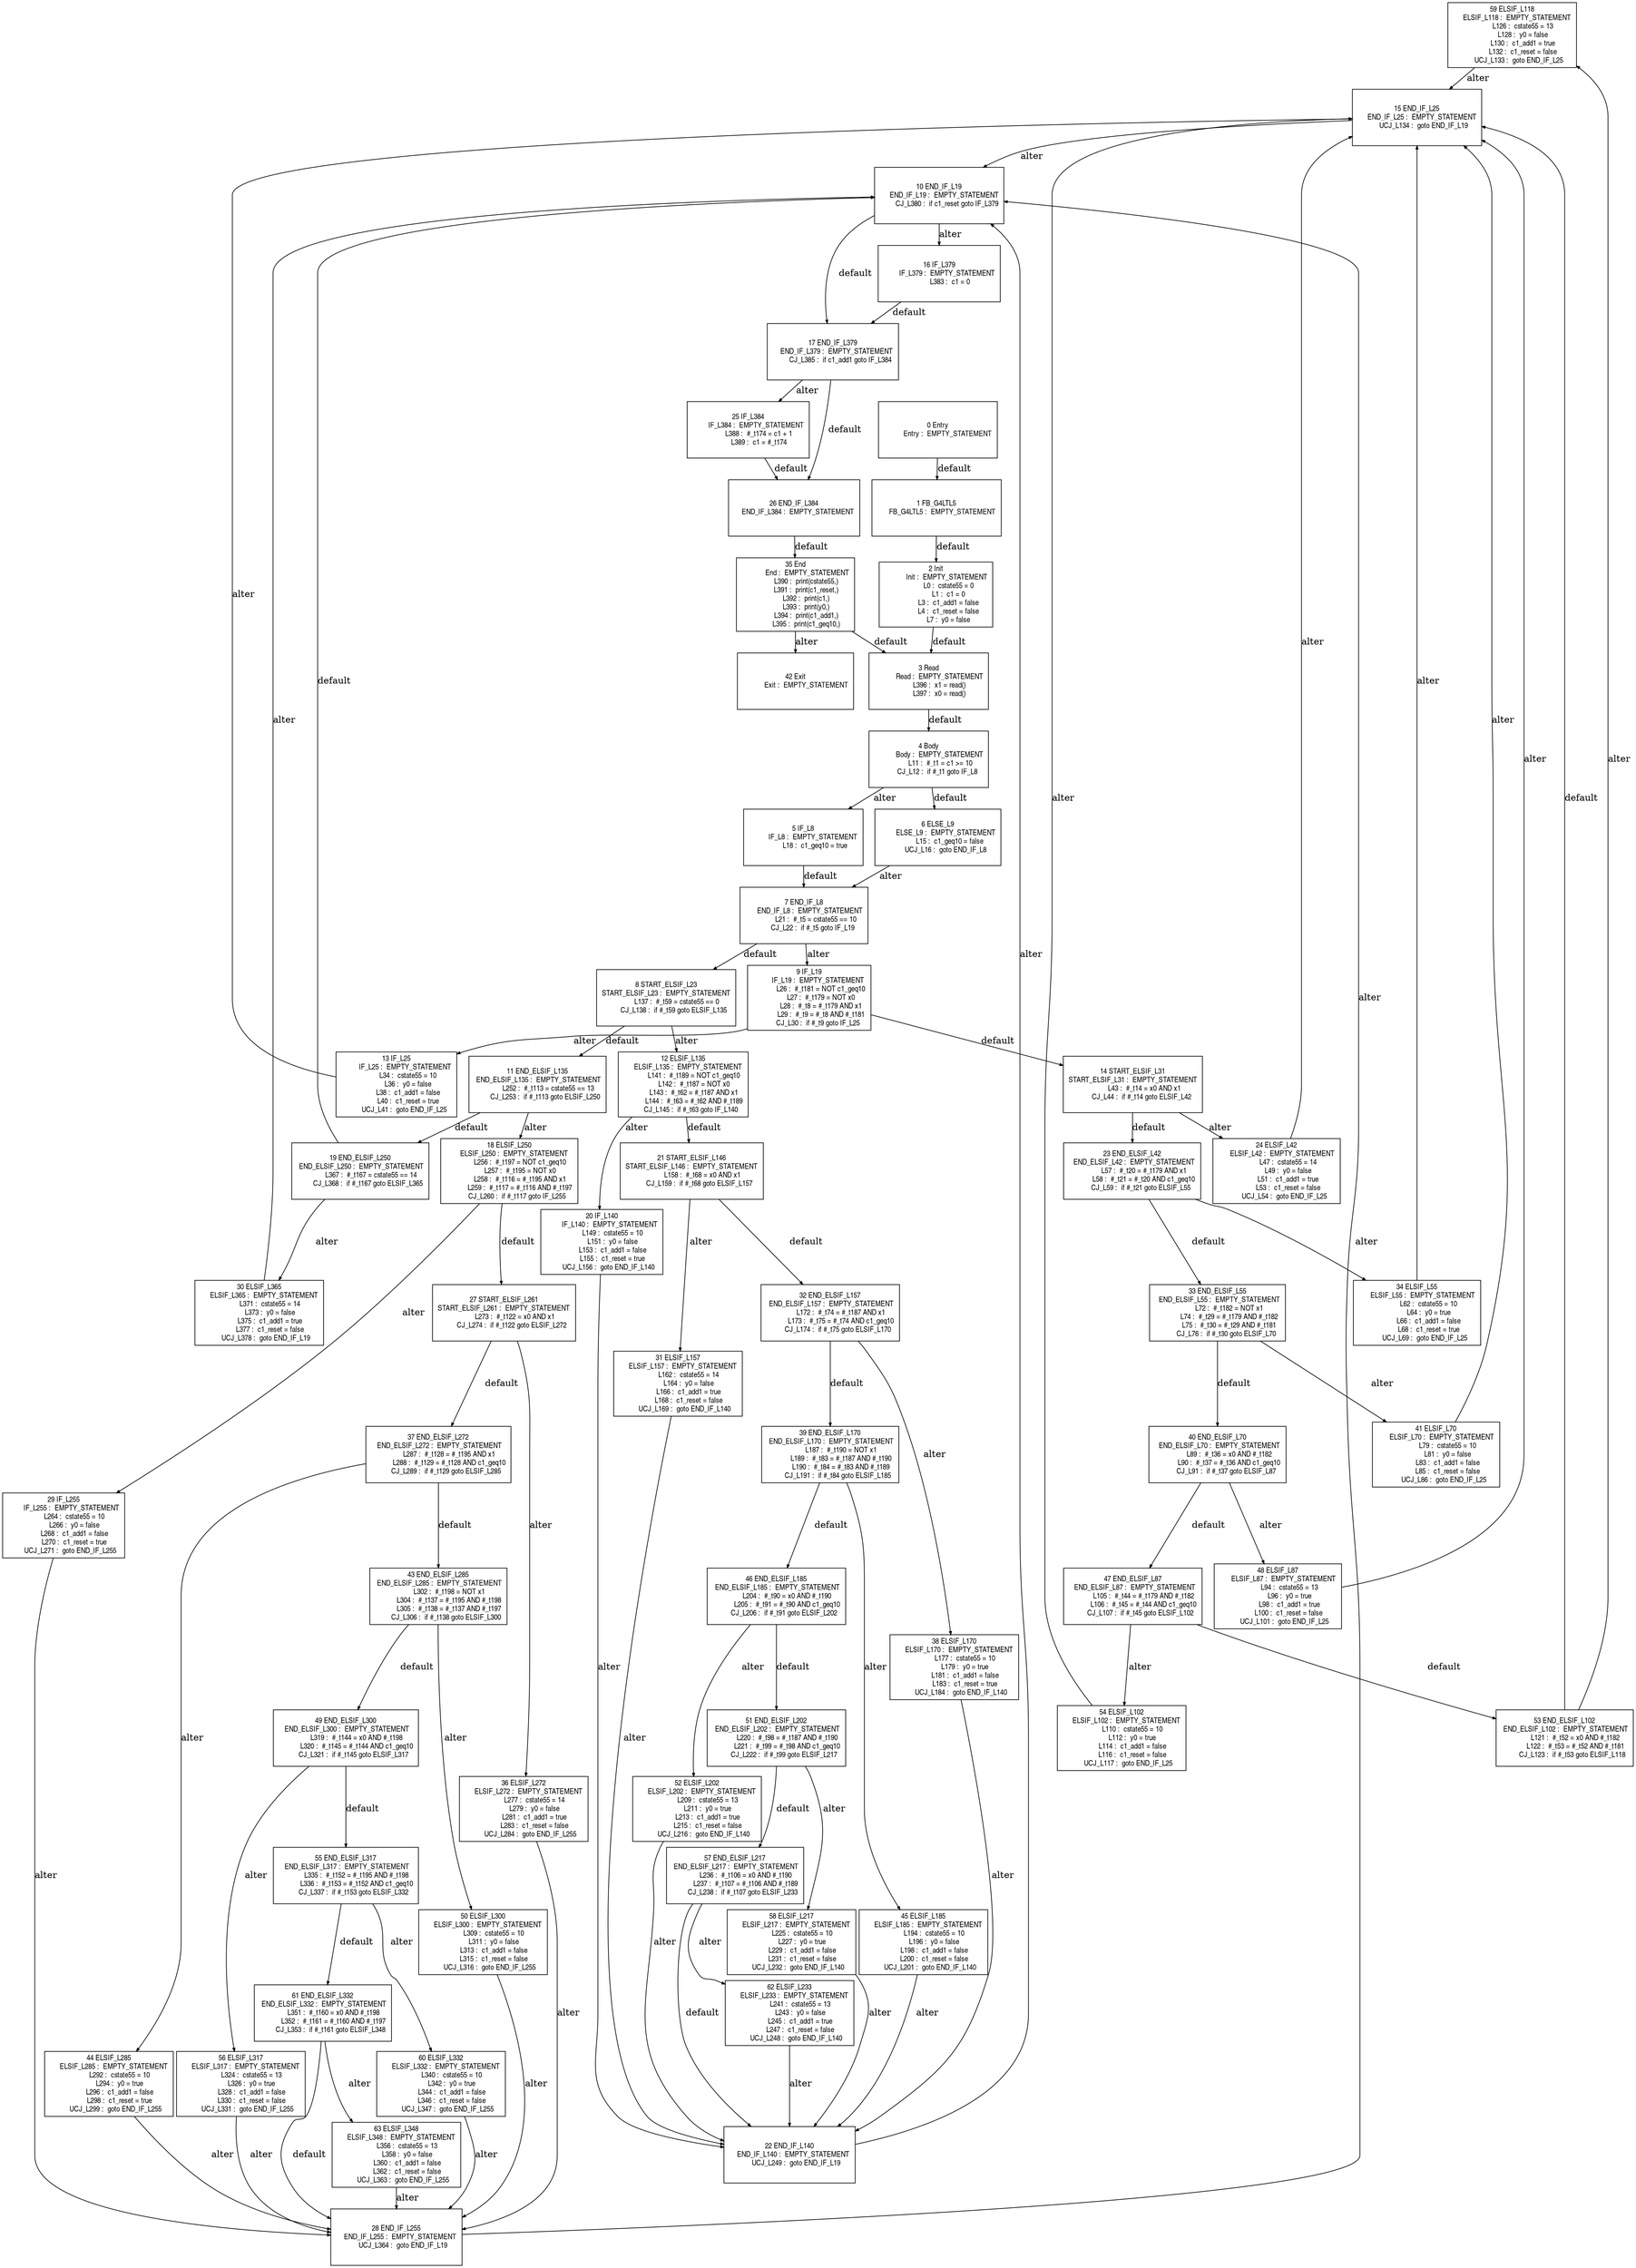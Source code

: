 digraph G {
  ranksep=.25;
  edge [arrowsize=.5]
  node [shape=rectangle, fontname="ArialNarrow",
        fontsize=12,  height=1.2];
  "59 ELSIF_L118
     ELSIF_L118 :  EMPTY_STATEMENT
           L126 :  cstate55 = 13
           L128 :  y0 = false
           L130 :  c1_add1 = true
           L132 :  c1_reset = false
       UCJ_L133 :  goto END_IF_L25
"; "37 END_ELSIF_L272
 END_ELSIF_L272 :  EMPTY_STATEMENT
           L287 :  #_t128 = #_t195 AND x1
           L288 :  #_t129 = #_t128 AND c1_geq10
        CJ_L289 :  if #_t129 goto ELSIF_L285
"; "28 END_IF_L255
    END_IF_L255 :  EMPTY_STATEMENT
       UCJ_L364 :  goto END_IF_L19
"; "38 ELSIF_L170
     ELSIF_L170 :  EMPTY_STATEMENT
           L177 :  cstate55 = 10
           L179 :  y0 = true
           L181 :  c1_add1 = false
           L183 :  c1_reset = true
       UCJ_L184 :  goto END_IF_L140
"; "2 Init
           Init :  EMPTY_STATEMENT
             L0 :  cstate55 = 0
             L1 :  c1 = 0
             L3 :  c1_add1 = false
             L4 :  c1_reset = false
             L7 :  y0 = false
"; "40 END_ELSIF_L70
  END_ELSIF_L70 :  EMPTY_STATEMENT
            L89 :  #_t36 = x0 AND #_t182
            L90 :  #_t37 = #_t36 AND c1_geq10
         CJ_L91 :  if #_t37 goto ELSIF_L87
"; "30 ELSIF_L365
     ELSIF_L365 :  EMPTY_STATEMENT
           L371 :  cstate55 = 14
           L373 :  y0 = false
           L375 :  c1_add1 = true
           L377 :  c1_reset = false
       UCJ_L378 :  goto END_IF_L19
"; "42 Exit
           Exit :  EMPTY_STATEMENT
"; "47 END_ELSIF_L87
  END_ELSIF_L87 :  EMPTY_STATEMENT
           L105 :  #_t44 = #_t179 AND #_t182
           L106 :  #_t45 = #_t44 AND c1_geq10
        CJ_L107 :  if #_t45 goto ELSIF_L102
"; "12 ELSIF_L135
     ELSIF_L135 :  EMPTY_STATEMENT
           L141 :  #_t189 = NOT c1_geq10
           L142 :  #_t187 = NOT x0
           L143 :  #_t62 = #_t187 AND x1
           L144 :  #_t63 = #_t62 AND #_t189
        CJ_L145 :  if #_t63 goto IF_L140
"; "34 ELSIF_L55
      ELSIF_L55 :  EMPTY_STATEMENT
            L62 :  cstate55 = 10
            L64 :  y0 = true
            L66 :  c1_add1 = false
            L68 :  c1_reset = true
        UCJ_L69 :  goto END_IF_L25
"; "58 ELSIF_L217
     ELSIF_L217 :  EMPTY_STATEMENT
           L225 :  cstate55 = 10
           L227 :  y0 = true
           L229 :  c1_add1 = false
           L231 :  c1_reset = false
       UCJ_L232 :  goto END_IF_L140
"; "9 IF_L19
         IF_L19 :  EMPTY_STATEMENT
            L26 :  #_t181 = NOT c1_geq10
            L27 :  #_t179 = NOT x0
            L28 :  #_t8 = #_t179 AND x1
            L29 :  #_t9 = #_t8 AND #_t181
         CJ_L30 :  if #_t9 goto IF_L25
"; "1 FB_G4LTL5
      FB_G4LTL5 :  EMPTY_STATEMENT
"; "24 ELSIF_L42
      ELSIF_L42 :  EMPTY_STATEMENT
            L47 :  cstate55 = 14
            L49 :  y0 = false
            L51 :  c1_add1 = true
            L53 :  c1_reset = false
        UCJ_L54 :  goto END_IF_L25
"; "63 ELSIF_L348
     ELSIF_L348 :  EMPTY_STATEMENT
           L356 :  cstate55 = 13
           L358 :  y0 = false
           L360 :  c1_add1 = false
           L362 :  c1_reset = false
       UCJ_L363 :  goto END_IF_L255
"; "46 END_ELSIF_L185
 END_ELSIF_L185 :  EMPTY_STATEMENT
           L204 :  #_t90 = x0 AND #_t190
           L205 :  #_t91 = #_t90 AND c1_geq10
        CJ_L206 :  if #_t91 goto ELSIF_L202
"; "51 END_ELSIF_L202
 END_ELSIF_L202 :  EMPTY_STATEMENT
           L220 :  #_t98 = #_t187 AND #_t190
           L221 :  #_t99 = #_t98 AND c1_geq10
        CJ_L222 :  if #_t99 goto ELSIF_L217
"; "13 IF_L25
         IF_L25 :  EMPTY_STATEMENT
            L34 :  cstate55 = 10
            L36 :  y0 = false
            L38 :  c1_add1 = false
            L40 :  c1_reset = true
        UCJ_L41 :  goto END_IF_L25
"; "43 END_ELSIF_L285
 END_ELSIF_L285 :  EMPTY_STATEMENT
           L302 :  #_t198 = NOT x1
           L304 :  #_t137 = #_t195 AND #_t198
           L305 :  #_t138 = #_t137 AND #_t197
        CJ_L306 :  if #_t138 goto ELSIF_L300
"; "33 END_ELSIF_L55
  END_ELSIF_L55 :  EMPTY_STATEMENT
            L72 :  #_t182 = NOT x1
            L74 :  #_t29 = #_t179 AND #_t182
            L75 :  #_t30 = #_t29 AND #_t181
         CJ_L76 :  if #_t30 goto ELSIF_L70
"; "53 END_ELSIF_L102
 END_ELSIF_L102 :  EMPTY_STATEMENT
           L121 :  #_t52 = x0 AND #_t182
           L122 :  #_t53 = #_t52 AND #_t181
        CJ_L123 :  if #_t53 goto ELSIF_L118
"; "50 ELSIF_L300
     ELSIF_L300 :  EMPTY_STATEMENT
           L309 :  cstate55 = 10
           L311 :  y0 = false
           L313 :  c1_add1 = false
           L315 :  c1_reset = false
       UCJ_L316 :  goto END_IF_L255
"; "55 END_ELSIF_L317
 END_ELSIF_L317 :  EMPTY_STATEMENT
           L335 :  #_t152 = #_t195 AND #_t198
           L336 :  #_t153 = #_t152 AND c1_geq10
        CJ_L337 :  if #_t153 goto ELSIF_L332
"; "14 START_ELSIF_L31
START_ELSIF_L31 :  EMPTY_STATEMENT
            L43 :  #_t14 = x0 AND x1
         CJ_L44 :  if #_t14 goto ELSIF_L42
"; "19 END_ELSIF_L250
 END_ELSIF_L250 :  EMPTY_STATEMENT
           L367 :  #_t167 = cstate55 == 14
        CJ_L368 :  if #_t167 goto ELSIF_L365
"; "0 Entry
          Entry :  EMPTY_STATEMENT
"; "20 IF_L140
        IF_L140 :  EMPTY_STATEMENT
           L149 :  cstate55 = 10
           L151 :  y0 = false
           L153 :  c1_add1 = false
           L155 :  c1_reset = true
       UCJ_L156 :  goto END_IF_L140
"; "44 ELSIF_L285
     ELSIF_L285 :  EMPTY_STATEMENT
           L292 :  cstate55 = 10
           L294 :  y0 = true
           L296 :  c1_add1 = false
           L298 :  c1_reset = true
       UCJ_L299 :  goto END_IF_L255
"; "57 END_ELSIF_L217
 END_ELSIF_L217 :  EMPTY_STATEMENT
           L236 :  #_t106 = x0 AND #_t190
           L237 :  #_t107 = #_t106 AND #_t189
        CJ_L238 :  if #_t107 goto ELSIF_L233
"; "35 End
            End :  EMPTY_STATEMENT
           L390 :  print(cstate55,)
           L391 :  print(c1_reset,)
           L392 :  print(c1,)
           L393 :  print(y0,)
           L394 :  print(c1_add1,)
           L395 :  print(c1_geq10,)
"; "39 END_ELSIF_L170
 END_ELSIF_L170 :  EMPTY_STATEMENT
           L187 :  #_t190 = NOT x1
           L189 :  #_t83 = #_t187 AND #_t190
           L190 :  #_t84 = #_t83 AND #_t189
        CJ_L191 :  if #_t84 goto ELSIF_L185
"; "31 ELSIF_L157
     ELSIF_L157 :  EMPTY_STATEMENT
           L162 :  cstate55 = 14
           L164 :  y0 = false
           L166 :  c1_add1 = true
           L168 :  c1_reset = false
       UCJ_L169 :  goto END_IF_L140
"; "32 END_ELSIF_L157
 END_ELSIF_L157 :  EMPTY_STATEMENT
           L172 :  #_t74 = #_t187 AND x1
           L173 :  #_t75 = #_t74 AND c1_geq10
        CJ_L174 :  if #_t75 goto ELSIF_L170
"; "5 IF_L8
          IF_L8 :  EMPTY_STATEMENT
            L18 :  c1_geq10 = true
"; "18 ELSIF_L250
     ELSIF_L250 :  EMPTY_STATEMENT
           L256 :  #_t197 = NOT c1_geq10
           L257 :  #_t195 = NOT x0
           L258 :  #_t116 = #_t195 AND x1
           L259 :  #_t117 = #_t116 AND #_t197
        CJ_L260 :  if #_t117 goto IF_L255
"; "36 ELSIF_L272
     ELSIF_L272 :  EMPTY_STATEMENT
           L277 :  cstate55 = 14
           L279 :  y0 = false
           L281 :  c1_add1 = true
           L283 :  c1_reset = false
       UCJ_L284 :  goto END_IF_L255
"; "10 END_IF_L19
     END_IF_L19 :  EMPTY_STATEMENT
        CJ_L380 :  if c1_reset goto IF_L379
"; "27 START_ELSIF_L261
START_ELSIF_L261 :  EMPTY_STATEMENT
           L273 :  #_t122 = x0 AND x1
        CJ_L274 :  if #_t122 goto ELSIF_L272
"; "25 IF_L384
        IF_L384 :  EMPTY_STATEMENT
           L388 :  #_t174 = c1 + 1
           L389 :  c1 = #_t174
"; "3 Read
           Read :  EMPTY_STATEMENT
           L396 :  x1 = read()
           L397 :  x0 = read()
"; "23 END_ELSIF_L42
  END_ELSIF_L42 :  EMPTY_STATEMENT
            L57 :  #_t20 = #_t179 AND x1
            L58 :  #_t21 = #_t20 AND c1_geq10
         CJ_L59 :  if #_t21 goto ELSIF_L55
"; "8 START_ELSIF_L23
START_ELSIF_L23 :  EMPTY_STATEMENT
           L137 :  #_t59 = cstate55 == 0
        CJ_L138 :  if #_t59 goto ELSIF_L135
"; "21 START_ELSIF_L146
START_ELSIF_L146 :  EMPTY_STATEMENT
           L158 :  #_t68 = x0 AND x1
        CJ_L159 :  if #_t68 goto ELSIF_L157
"; "60 ELSIF_L332
     ELSIF_L332 :  EMPTY_STATEMENT
           L340 :  cstate55 = 10
           L342 :  y0 = true
           L344 :  c1_add1 = false
           L346 :  c1_reset = false
       UCJ_L347 :  goto END_IF_L255
"; "62 ELSIF_L233
     ELSIF_L233 :  EMPTY_STATEMENT
           L241 :  cstate55 = 13
           L243 :  y0 = false
           L245 :  c1_add1 = true
           L247 :  c1_reset = false
       UCJ_L248 :  goto END_IF_L140
"; "29 IF_L255
        IF_L255 :  EMPTY_STATEMENT
           L264 :  cstate55 = 10
           L266 :  y0 = false
           L268 :  c1_add1 = false
           L270 :  c1_reset = true
       UCJ_L271 :  goto END_IF_L255
"; "26 END_IF_L384
    END_IF_L384 :  EMPTY_STATEMENT
"; "61 END_ELSIF_L332
 END_ELSIF_L332 :  EMPTY_STATEMENT
           L351 :  #_t160 = x0 AND #_t198
           L352 :  #_t161 = #_t160 AND #_t197
        CJ_L353 :  if #_t161 goto ELSIF_L348
"; "41 ELSIF_L70
      ELSIF_L70 :  EMPTY_STATEMENT
            L79 :  cstate55 = 10
            L81 :  y0 = false
            L83 :  c1_add1 = false
            L85 :  c1_reset = false
        UCJ_L86 :  goto END_IF_L25
"; "49 END_ELSIF_L300
 END_ELSIF_L300 :  EMPTY_STATEMENT
           L319 :  #_t144 = x0 AND #_t198
           L320 :  #_t145 = #_t144 AND c1_geq10
        CJ_L321 :  if #_t145 goto ELSIF_L317
"; "17 END_IF_L379
    END_IF_L379 :  EMPTY_STATEMENT
        CJ_L385 :  if c1_add1 goto IF_L384
"; "7 END_IF_L8
      END_IF_L8 :  EMPTY_STATEMENT
            L21 :  #_t5 = cstate55 == 10
         CJ_L22 :  if #_t5 goto IF_L19
"; "45 ELSIF_L185
     ELSIF_L185 :  EMPTY_STATEMENT
           L194 :  cstate55 = 10
           L196 :  y0 = false
           L198 :  c1_add1 = false
           L200 :  c1_reset = false
       UCJ_L201 :  goto END_IF_L140
"; "6 ELSE_L9
        ELSE_L9 :  EMPTY_STATEMENT
            L15 :  c1_geq10 = false
        UCJ_L16 :  goto END_IF_L8
"; "4 Body
           Body :  EMPTY_STATEMENT
            L11 :  #_t1 = c1 >= 10
         CJ_L12 :  if #_t1 goto IF_L8
"; "11 END_ELSIF_L135
 END_ELSIF_L135 :  EMPTY_STATEMENT
           L252 :  #_t113 = cstate55 == 13
        CJ_L253 :  if #_t113 goto ELSIF_L250
"; "22 END_IF_L140
    END_IF_L140 :  EMPTY_STATEMENT
       UCJ_L249 :  goto END_IF_L19
"; "48 ELSIF_L87
      ELSIF_L87 :  EMPTY_STATEMENT
            L94 :  cstate55 = 13
            L96 :  y0 = true
            L98 :  c1_add1 = true
           L100 :  c1_reset = false
       UCJ_L101 :  goto END_IF_L25
"; "54 ELSIF_L102
     ELSIF_L102 :  EMPTY_STATEMENT
           L110 :  cstate55 = 10
           L112 :  y0 = true
           L114 :  c1_add1 = false
           L116 :  c1_reset = false
       UCJ_L117 :  goto END_IF_L25
"; "56 ELSIF_L317
     ELSIF_L317 :  EMPTY_STATEMENT
           L324 :  cstate55 = 13
           L326 :  y0 = true
           L328 :  c1_add1 = false
           L330 :  c1_reset = false
       UCJ_L331 :  goto END_IF_L255
"; "15 END_IF_L25
     END_IF_L25 :  EMPTY_STATEMENT
       UCJ_L134 :  goto END_IF_L19
"; "52 ELSIF_L202
     ELSIF_L202 :  EMPTY_STATEMENT
           L209 :  cstate55 = 13
           L211 :  y0 = true
           L213 :  c1_add1 = true
           L215 :  c1_reset = false
       UCJ_L216 :  goto END_IF_L140
"; "16 IF_L379
        IF_L379 :  EMPTY_STATEMENT
           L383 :  c1 = 0
"; 
  "1 FB_G4LTL5
      FB_G4LTL5 :  EMPTY_STATEMENT
" -> "2 Init
           Init :  EMPTY_STATEMENT
             L0 :  cstate55 = 0
             L1 :  c1 = 0
             L3 :  c1_add1 = false
             L4 :  c1_reset = false
             L7 :  y0 = false
"  [label="default"];
  "2 Init
           Init :  EMPTY_STATEMENT
             L0 :  cstate55 = 0
             L1 :  c1 = 0
             L3 :  c1_add1 = false
             L4 :  c1_reset = false
             L7 :  y0 = false
" -> "3 Read
           Read :  EMPTY_STATEMENT
           L396 :  x1 = read()
           L397 :  x0 = read()
"  [label="default"];
  "4 Body
           Body :  EMPTY_STATEMENT
            L11 :  #_t1 = c1 >= 10
         CJ_L12 :  if #_t1 goto IF_L8
" -> "6 ELSE_L9
        ELSE_L9 :  EMPTY_STATEMENT
            L15 :  c1_geq10 = false
        UCJ_L16 :  goto END_IF_L8
"  [label="default"];
  "4 Body
           Body :  EMPTY_STATEMENT
            L11 :  #_t1 = c1 >= 10
         CJ_L12 :  if #_t1 goto IF_L8
" -> "5 IF_L8
          IF_L8 :  EMPTY_STATEMENT
            L18 :  c1_geq10 = true
"  [label="alter"];
  "6 ELSE_L9
        ELSE_L9 :  EMPTY_STATEMENT
            L15 :  c1_geq10 = false
        UCJ_L16 :  goto END_IF_L8
" -> "7 END_IF_L8
      END_IF_L8 :  EMPTY_STATEMENT
            L21 :  #_t5 = cstate55 == 10
         CJ_L22 :  if #_t5 goto IF_L19
"  [label="alter"];
  "5 IF_L8
          IF_L8 :  EMPTY_STATEMENT
            L18 :  c1_geq10 = true
" -> "7 END_IF_L8
      END_IF_L8 :  EMPTY_STATEMENT
            L21 :  #_t5 = cstate55 == 10
         CJ_L22 :  if #_t5 goto IF_L19
"  [label="default"];
  "7 END_IF_L8
      END_IF_L8 :  EMPTY_STATEMENT
            L21 :  #_t5 = cstate55 == 10
         CJ_L22 :  if #_t5 goto IF_L19
" -> "8 START_ELSIF_L23
START_ELSIF_L23 :  EMPTY_STATEMENT
           L137 :  #_t59 = cstate55 == 0
        CJ_L138 :  if #_t59 goto ELSIF_L135
"  [label="default"];
  "7 END_IF_L8
      END_IF_L8 :  EMPTY_STATEMENT
            L21 :  #_t5 = cstate55 == 10
         CJ_L22 :  if #_t5 goto IF_L19
" -> "9 IF_L19
         IF_L19 :  EMPTY_STATEMENT
            L26 :  #_t181 = NOT c1_geq10
            L27 :  #_t179 = NOT x0
            L28 :  #_t8 = #_t179 AND x1
            L29 :  #_t9 = #_t8 AND #_t181
         CJ_L30 :  if #_t9 goto IF_L25
"  [label="alter"];
  "9 IF_L19
         IF_L19 :  EMPTY_STATEMENT
            L26 :  #_t181 = NOT c1_geq10
            L27 :  #_t179 = NOT x0
            L28 :  #_t8 = #_t179 AND x1
            L29 :  #_t9 = #_t8 AND #_t181
         CJ_L30 :  if #_t9 goto IF_L25
" -> "14 START_ELSIF_L31
START_ELSIF_L31 :  EMPTY_STATEMENT
            L43 :  #_t14 = x0 AND x1
         CJ_L44 :  if #_t14 goto ELSIF_L42
"  [label="default"];
  "9 IF_L19
         IF_L19 :  EMPTY_STATEMENT
            L26 :  #_t181 = NOT c1_geq10
            L27 :  #_t179 = NOT x0
            L28 :  #_t8 = #_t179 AND x1
            L29 :  #_t9 = #_t8 AND #_t181
         CJ_L30 :  if #_t9 goto IF_L25
" -> "13 IF_L25
         IF_L25 :  EMPTY_STATEMENT
            L34 :  cstate55 = 10
            L36 :  y0 = false
            L38 :  c1_add1 = false
            L40 :  c1_reset = true
        UCJ_L41 :  goto END_IF_L25
"  [label="alter"];
  "13 IF_L25
         IF_L25 :  EMPTY_STATEMENT
            L34 :  cstate55 = 10
            L36 :  y0 = false
            L38 :  c1_add1 = false
            L40 :  c1_reset = true
        UCJ_L41 :  goto END_IF_L25
" -> "15 END_IF_L25
     END_IF_L25 :  EMPTY_STATEMENT
       UCJ_L134 :  goto END_IF_L19
"  [label="alter"];
  "14 START_ELSIF_L31
START_ELSIF_L31 :  EMPTY_STATEMENT
            L43 :  #_t14 = x0 AND x1
         CJ_L44 :  if #_t14 goto ELSIF_L42
" -> "23 END_ELSIF_L42
  END_ELSIF_L42 :  EMPTY_STATEMENT
            L57 :  #_t20 = #_t179 AND x1
            L58 :  #_t21 = #_t20 AND c1_geq10
         CJ_L59 :  if #_t21 goto ELSIF_L55
"  [label="default"];
  "14 START_ELSIF_L31
START_ELSIF_L31 :  EMPTY_STATEMENT
            L43 :  #_t14 = x0 AND x1
         CJ_L44 :  if #_t14 goto ELSIF_L42
" -> "24 ELSIF_L42
      ELSIF_L42 :  EMPTY_STATEMENT
            L47 :  cstate55 = 14
            L49 :  y0 = false
            L51 :  c1_add1 = true
            L53 :  c1_reset = false
        UCJ_L54 :  goto END_IF_L25
"  [label="alter"];
  "24 ELSIF_L42
      ELSIF_L42 :  EMPTY_STATEMENT
            L47 :  cstate55 = 14
            L49 :  y0 = false
            L51 :  c1_add1 = true
            L53 :  c1_reset = false
        UCJ_L54 :  goto END_IF_L25
" -> "15 END_IF_L25
     END_IF_L25 :  EMPTY_STATEMENT
       UCJ_L134 :  goto END_IF_L19
"  [label="alter"];
  "23 END_ELSIF_L42
  END_ELSIF_L42 :  EMPTY_STATEMENT
            L57 :  #_t20 = #_t179 AND x1
            L58 :  #_t21 = #_t20 AND c1_geq10
         CJ_L59 :  if #_t21 goto ELSIF_L55
" -> "33 END_ELSIF_L55
  END_ELSIF_L55 :  EMPTY_STATEMENT
            L72 :  #_t182 = NOT x1
            L74 :  #_t29 = #_t179 AND #_t182
            L75 :  #_t30 = #_t29 AND #_t181
         CJ_L76 :  if #_t30 goto ELSIF_L70
"  [label="default"];
  "23 END_ELSIF_L42
  END_ELSIF_L42 :  EMPTY_STATEMENT
            L57 :  #_t20 = #_t179 AND x1
            L58 :  #_t21 = #_t20 AND c1_geq10
         CJ_L59 :  if #_t21 goto ELSIF_L55
" -> "34 ELSIF_L55
      ELSIF_L55 :  EMPTY_STATEMENT
            L62 :  cstate55 = 10
            L64 :  y0 = true
            L66 :  c1_add1 = false
            L68 :  c1_reset = true
        UCJ_L69 :  goto END_IF_L25
"  [label="alter"];
  "34 ELSIF_L55
      ELSIF_L55 :  EMPTY_STATEMENT
            L62 :  cstate55 = 10
            L64 :  y0 = true
            L66 :  c1_add1 = false
            L68 :  c1_reset = true
        UCJ_L69 :  goto END_IF_L25
" -> "15 END_IF_L25
     END_IF_L25 :  EMPTY_STATEMENT
       UCJ_L134 :  goto END_IF_L19
"  [label="alter"];
  "33 END_ELSIF_L55
  END_ELSIF_L55 :  EMPTY_STATEMENT
            L72 :  #_t182 = NOT x1
            L74 :  #_t29 = #_t179 AND #_t182
            L75 :  #_t30 = #_t29 AND #_t181
         CJ_L76 :  if #_t30 goto ELSIF_L70
" -> "40 END_ELSIF_L70
  END_ELSIF_L70 :  EMPTY_STATEMENT
            L89 :  #_t36 = x0 AND #_t182
            L90 :  #_t37 = #_t36 AND c1_geq10
         CJ_L91 :  if #_t37 goto ELSIF_L87
"  [label="default"];
  "33 END_ELSIF_L55
  END_ELSIF_L55 :  EMPTY_STATEMENT
            L72 :  #_t182 = NOT x1
            L74 :  #_t29 = #_t179 AND #_t182
            L75 :  #_t30 = #_t29 AND #_t181
         CJ_L76 :  if #_t30 goto ELSIF_L70
" -> "41 ELSIF_L70
      ELSIF_L70 :  EMPTY_STATEMENT
            L79 :  cstate55 = 10
            L81 :  y0 = false
            L83 :  c1_add1 = false
            L85 :  c1_reset = false
        UCJ_L86 :  goto END_IF_L25
"  [label="alter"];
  "41 ELSIF_L70
      ELSIF_L70 :  EMPTY_STATEMENT
            L79 :  cstate55 = 10
            L81 :  y0 = false
            L83 :  c1_add1 = false
            L85 :  c1_reset = false
        UCJ_L86 :  goto END_IF_L25
" -> "15 END_IF_L25
     END_IF_L25 :  EMPTY_STATEMENT
       UCJ_L134 :  goto END_IF_L19
"  [label="alter"];
  "40 END_ELSIF_L70
  END_ELSIF_L70 :  EMPTY_STATEMENT
            L89 :  #_t36 = x0 AND #_t182
            L90 :  #_t37 = #_t36 AND c1_geq10
         CJ_L91 :  if #_t37 goto ELSIF_L87
" -> "47 END_ELSIF_L87
  END_ELSIF_L87 :  EMPTY_STATEMENT
           L105 :  #_t44 = #_t179 AND #_t182
           L106 :  #_t45 = #_t44 AND c1_geq10
        CJ_L107 :  if #_t45 goto ELSIF_L102
"  [label="default"];
  "40 END_ELSIF_L70
  END_ELSIF_L70 :  EMPTY_STATEMENT
            L89 :  #_t36 = x0 AND #_t182
            L90 :  #_t37 = #_t36 AND c1_geq10
         CJ_L91 :  if #_t37 goto ELSIF_L87
" -> "48 ELSIF_L87
      ELSIF_L87 :  EMPTY_STATEMENT
            L94 :  cstate55 = 13
            L96 :  y0 = true
            L98 :  c1_add1 = true
           L100 :  c1_reset = false
       UCJ_L101 :  goto END_IF_L25
"  [label="alter"];
  "48 ELSIF_L87
      ELSIF_L87 :  EMPTY_STATEMENT
            L94 :  cstate55 = 13
            L96 :  y0 = true
            L98 :  c1_add1 = true
           L100 :  c1_reset = false
       UCJ_L101 :  goto END_IF_L25
" -> "15 END_IF_L25
     END_IF_L25 :  EMPTY_STATEMENT
       UCJ_L134 :  goto END_IF_L19
"  [label="alter"];
  "47 END_ELSIF_L87
  END_ELSIF_L87 :  EMPTY_STATEMENT
           L105 :  #_t44 = #_t179 AND #_t182
           L106 :  #_t45 = #_t44 AND c1_geq10
        CJ_L107 :  if #_t45 goto ELSIF_L102
" -> "53 END_ELSIF_L102
 END_ELSIF_L102 :  EMPTY_STATEMENT
           L121 :  #_t52 = x0 AND #_t182
           L122 :  #_t53 = #_t52 AND #_t181
        CJ_L123 :  if #_t53 goto ELSIF_L118
"  [label="default"];
  "47 END_ELSIF_L87
  END_ELSIF_L87 :  EMPTY_STATEMENT
           L105 :  #_t44 = #_t179 AND #_t182
           L106 :  #_t45 = #_t44 AND c1_geq10
        CJ_L107 :  if #_t45 goto ELSIF_L102
" -> "54 ELSIF_L102
     ELSIF_L102 :  EMPTY_STATEMENT
           L110 :  cstate55 = 10
           L112 :  y0 = true
           L114 :  c1_add1 = false
           L116 :  c1_reset = false
       UCJ_L117 :  goto END_IF_L25
"  [label="alter"];
  "54 ELSIF_L102
     ELSIF_L102 :  EMPTY_STATEMENT
           L110 :  cstate55 = 10
           L112 :  y0 = true
           L114 :  c1_add1 = false
           L116 :  c1_reset = false
       UCJ_L117 :  goto END_IF_L25
" -> "15 END_IF_L25
     END_IF_L25 :  EMPTY_STATEMENT
       UCJ_L134 :  goto END_IF_L19
"  [label="alter"];
  "53 END_ELSIF_L102
 END_ELSIF_L102 :  EMPTY_STATEMENT
           L121 :  #_t52 = x0 AND #_t182
           L122 :  #_t53 = #_t52 AND #_t181
        CJ_L123 :  if #_t53 goto ELSIF_L118
" -> "15 END_IF_L25
     END_IF_L25 :  EMPTY_STATEMENT
       UCJ_L134 :  goto END_IF_L19
"  [label="default"];
  "53 END_ELSIF_L102
 END_ELSIF_L102 :  EMPTY_STATEMENT
           L121 :  #_t52 = x0 AND #_t182
           L122 :  #_t53 = #_t52 AND #_t181
        CJ_L123 :  if #_t53 goto ELSIF_L118
" -> "59 ELSIF_L118
     ELSIF_L118 :  EMPTY_STATEMENT
           L126 :  cstate55 = 13
           L128 :  y0 = false
           L130 :  c1_add1 = true
           L132 :  c1_reset = false
       UCJ_L133 :  goto END_IF_L25
"  [label="alter"];
  "59 ELSIF_L118
     ELSIF_L118 :  EMPTY_STATEMENT
           L126 :  cstate55 = 13
           L128 :  y0 = false
           L130 :  c1_add1 = true
           L132 :  c1_reset = false
       UCJ_L133 :  goto END_IF_L25
" -> "15 END_IF_L25
     END_IF_L25 :  EMPTY_STATEMENT
       UCJ_L134 :  goto END_IF_L19
"  [label="alter"];
  "15 END_IF_L25
     END_IF_L25 :  EMPTY_STATEMENT
       UCJ_L134 :  goto END_IF_L19
" -> "10 END_IF_L19
     END_IF_L19 :  EMPTY_STATEMENT
        CJ_L380 :  if c1_reset goto IF_L379
"  [label="alter"];
  "8 START_ELSIF_L23
START_ELSIF_L23 :  EMPTY_STATEMENT
           L137 :  #_t59 = cstate55 == 0
        CJ_L138 :  if #_t59 goto ELSIF_L135
" -> "11 END_ELSIF_L135
 END_ELSIF_L135 :  EMPTY_STATEMENT
           L252 :  #_t113 = cstate55 == 13
        CJ_L253 :  if #_t113 goto ELSIF_L250
"  [label="default"];
  "8 START_ELSIF_L23
START_ELSIF_L23 :  EMPTY_STATEMENT
           L137 :  #_t59 = cstate55 == 0
        CJ_L138 :  if #_t59 goto ELSIF_L135
" -> "12 ELSIF_L135
     ELSIF_L135 :  EMPTY_STATEMENT
           L141 :  #_t189 = NOT c1_geq10
           L142 :  #_t187 = NOT x0
           L143 :  #_t62 = #_t187 AND x1
           L144 :  #_t63 = #_t62 AND #_t189
        CJ_L145 :  if #_t63 goto IF_L140
"  [label="alter"];
  "12 ELSIF_L135
     ELSIF_L135 :  EMPTY_STATEMENT
           L141 :  #_t189 = NOT c1_geq10
           L142 :  #_t187 = NOT x0
           L143 :  #_t62 = #_t187 AND x1
           L144 :  #_t63 = #_t62 AND #_t189
        CJ_L145 :  if #_t63 goto IF_L140
" -> "21 START_ELSIF_L146
START_ELSIF_L146 :  EMPTY_STATEMENT
           L158 :  #_t68 = x0 AND x1
        CJ_L159 :  if #_t68 goto ELSIF_L157
"  [label="default"];
  "12 ELSIF_L135
     ELSIF_L135 :  EMPTY_STATEMENT
           L141 :  #_t189 = NOT c1_geq10
           L142 :  #_t187 = NOT x0
           L143 :  #_t62 = #_t187 AND x1
           L144 :  #_t63 = #_t62 AND #_t189
        CJ_L145 :  if #_t63 goto IF_L140
" -> "20 IF_L140
        IF_L140 :  EMPTY_STATEMENT
           L149 :  cstate55 = 10
           L151 :  y0 = false
           L153 :  c1_add1 = false
           L155 :  c1_reset = true
       UCJ_L156 :  goto END_IF_L140
"  [label="alter"];
  "20 IF_L140
        IF_L140 :  EMPTY_STATEMENT
           L149 :  cstate55 = 10
           L151 :  y0 = false
           L153 :  c1_add1 = false
           L155 :  c1_reset = true
       UCJ_L156 :  goto END_IF_L140
" -> "22 END_IF_L140
    END_IF_L140 :  EMPTY_STATEMENT
       UCJ_L249 :  goto END_IF_L19
"  [label="alter"];
  "21 START_ELSIF_L146
START_ELSIF_L146 :  EMPTY_STATEMENT
           L158 :  #_t68 = x0 AND x1
        CJ_L159 :  if #_t68 goto ELSIF_L157
" -> "32 END_ELSIF_L157
 END_ELSIF_L157 :  EMPTY_STATEMENT
           L172 :  #_t74 = #_t187 AND x1
           L173 :  #_t75 = #_t74 AND c1_geq10
        CJ_L174 :  if #_t75 goto ELSIF_L170
"  [label="default"];
  "21 START_ELSIF_L146
START_ELSIF_L146 :  EMPTY_STATEMENT
           L158 :  #_t68 = x0 AND x1
        CJ_L159 :  if #_t68 goto ELSIF_L157
" -> "31 ELSIF_L157
     ELSIF_L157 :  EMPTY_STATEMENT
           L162 :  cstate55 = 14
           L164 :  y0 = false
           L166 :  c1_add1 = true
           L168 :  c1_reset = false
       UCJ_L169 :  goto END_IF_L140
"  [label="alter"];
  "31 ELSIF_L157
     ELSIF_L157 :  EMPTY_STATEMENT
           L162 :  cstate55 = 14
           L164 :  y0 = false
           L166 :  c1_add1 = true
           L168 :  c1_reset = false
       UCJ_L169 :  goto END_IF_L140
" -> "22 END_IF_L140
    END_IF_L140 :  EMPTY_STATEMENT
       UCJ_L249 :  goto END_IF_L19
"  [label="alter"];
  "32 END_ELSIF_L157
 END_ELSIF_L157 :  EMPTY_STATEMENT
           L172 :  #_t74 = #_t187 AND x1
           L173 :  #_t75 = #_t74 AND c1_geq10
        CJ_L174 :  if #_t75 goto ELSIF_L170
" -> "39 END_ELSIF_L170
 END_ELSIF_L170 :  EMPTY_STATEMENT
           L187 :  #_t190 = NOT x1
           L189 :  #_t83 = #_t187 AND #_t190
           L190 :  #_t84 = #_t83 AND #_t189
        CJ_L191 :  if #_t84 goto ELSIF_L185
"  [label="default"];
  "32 END_ELSIF_L157
 END_ELSIF_L157 :  EMPTY_STATEMENT
           L172 :  #_t74 = #_t187 AND x1
           L173 :  #_t75 = #_t74 AND c1_geq10
        CJ_L174 :  if #_t75 goto ELSIF_L170
" -> "38 ELSIF_L170
     ELSIF_L170 :  EMPTY_STATEMENT
           L177 :  cstate55 = 10
           L179 :  y0 = true
           L181 :  c1_add1 = false
           L183 :  c1_reset = true
       UCJ_L184 :  goto END_IF_L140
"  [label="alter"];
  "38 ELSIF_L170
     ELSIF_L170 :  EMPTY_STATEMENT
           L177 :  cstate55 = 10
           L179 :  y0 = true
           L181 :  c1_add1 = false
           L183 :  c1_reset = true
       UCJ_L184 :  goto END_IF_L140
" -> "22 END_IF_L140
    END_IF_L140 :  EMPTY_STATEMENT
       UCJ_L249 :  goto END_IF_L19
"  [label="alter"];
  "39 END_ELSIF_L170
 END_ELSIF_L170 :  EMPTY_STATEMENT
           L187 :  #_t190 = NOT x1
           L189 :  #_t83 = #_t187 AND #_t190
           L190 :  #_t84 = #_t83 AND #_t189
        CJ_L191 :  if #_t84 goto ELSIF_L185
" -> "46 END_ELSIF_L185
 END_ELSIF_L185 :  EMPTY_STATEMENT
           L204 :  #_t90 = x0 AND #_t190
           L205 :  #_t91 = #_t90 AND c1_geq10
        CJ_L206 :  if #_t91 goto ELSIF_L202
"  [label="default"];
  "39 END_ELSIF_L170
 END_ELSIF_L170 :  EMPTY_STATEMENT
           L187 :  #_t190 = NOT x1
           L189 :  #_t83 = #_t187 AND #_t190
           L190 :  #_t84 = #_t83 AND #_t189
        CJ_L191 :  if #_t84 goto ELSIF_L185
" -> "45 ELSIF_L185
     ELSIF_L185 :  EMPTY_STATEMENT
           L194 :  cstate55 = 10
           L196 :  y0 = false
           L198 :  c1_add1 = false
           L200 :  c1_reset = false
       UCJ_L201 :  goto END_IF_L140
"  [label="alter"];
  "45 ELSIF_L185
     ELSIF_L185 :  EMPTY_STATEMENT
           L194 :  cstate55 = 10
           L196 :  y0 = false
           L198 :  c1_add1 = false
           L200 :  c1_reset = false
       UCJ_L201 :  goto END_IF_L140
" -> "22 END_IF_L140
    END_IF_L140 :  EMPTY_STATEMENT
       UCJ_L249 :  goto END_IF_L19
"  [label="alter"];
  "46 END_ELSIF_L185
 END_ELSIF_L185 :  EMPTY_STATEMENT
           L204 :  #_t90 = x0 AND #_t190
           L205 :  #_t91 = #_t90 AND c1_geq10
        CJ_L206 :  if #_t91 goto ELSIF_L202
" -> "51 END_ELSIF_L202
 END_ELSIF_L202 :  EMPTY_STATEMENT
           L220 :  #_t98 = #_t187 AND #_t190
           L221 :  #_t99 = #_t98 AND c1_geq10
        CJ_L222 :  if #_t99 goto ELSIF_L217
"  [label="default"];
  "46 END_ELSIF_L185
 END_ELSIF_L185 :  EMPTY_STATEMENT
           L204 :  #_t90 = x0 AND #_t190
           L205 :  #_t91 = #_t90 AND c1_geq10
        CJ_L206 :  if #_t91 goto ELSIF_L202
" -> "52 ELSIF_L202
     ELSIF_L202 :  EMPTY_STATEMENT
           L209 :  cstate55 = 13
           L211 :  y0 = true
           L213 :  c1_add1 = true
           L215 :  c1_reset = false
       UCJ_L216 :  goto END_IF_L140
"  [label="alter"];
  "52 ELSIF_L202
     ELSIF_L202 :  EMPTY_STATEMENT
           L209 :  cstate55 = 13
           L211 :  y0 = true
           L213 :  c1_add1 = true
           L215 :  c1_reset = false
       UCJ_L216 :  goto END_IF_L140
" -> "22 END_IF_L140
    END_IF_L140 :  EMPTY_STATEMENT
       UCJ_L249 :  goto END_IF_L19
"  [label="alter"];
  "51 END_ELSIF_L202
 END_ELSIF_L202 :  EMPTY_STATEMENT
           L220 :  #_t98 = #_t187 AND #_t190
           L221 :  #_t99 = #_t98 AND c1_geq10
        CJ_L222 :  if #_t99 goto ELSIF_L217
" -> "57 END_ELSIF_L217
 END_ELSIF_L217 :  EMPTY_STATEMENT
           L236 :  #_t106 = x0 AND #_t190
           L237 :  #_t107 = #_t106 AND #_t189
        CJ_L238 :  if #_t107 goto ELSIF_L233
"  [label="default"];
  "51 END_ELSIF_L202
 END_ELSIF_L202 :  EMPTY_STATEMENT
           L220 :  #_t98 = #_t187 AND #_t190
           L221 :  #_t99 = #_t98 AND c1_geq10
        CJ_L222 :  if #_t99 goto ELSIF_L217
" -> "58 ELSIF_L217
     ELSIF_L217 :  EMPTY_STATEMENT
           L225 :  cstate55 = 10
           L227 :  y0 = true
           L229 :  c1_add1 = false
           L231 :  c1_reset = false
       UCJ_L232 :  goto END_IF_L140
"  [label="alter"];
  "58 ELSIF_L217
     ELSIF_L217 :  EMPTY_STATEMENT
           L225 :  cstate55 = 10
           L227 :  y0 = true
           L229 :  c1_add1 = false
           L231 :  c1_reset = false
       UCJ_L232 :  goto END_IF_L140
" -> "22 END_IF_L140
    END_IF_L140 :  EMPTY_STATEMENT
       UCJ_L249 :  goto END_IF_L19
"  [label="alter"];
  "57 END_ELSIF_L217
 END_ELSIF_L217 :  EMPTY_STATEMENT
           L236 :  #_t106 = x0 AND #_t190
           L237 :  #_t107 = #_t106 AND #_t189
        CJ_L238 :  if #_t107 goto ELSIF_L233
" -> "22 END_IF_L140
    END_IF_L140 :  EMPTY_STATEMENT
       UCJ_L249 :  goto END_IF_L19
"  [label="default"];
  "57 END_ELSIF_L217
 END_ELSIF_L217 :  EMPTY_STATEMENT
           L236 :  #_t106 = x0 AND #_t190
           L237 :  #_t107 = #_t106 AND #_t189
        CJ_L238 :  if #_t107 goto ELSIF_L233
" -> "62 ELSIF_L233
     ELSIF_L233 :  EMPTY_STATEMENT
           L241 :  cstate55 = 13
           L243 :  y0 = false
           L245 :  c1_add1 = true
           L247 :  c1_reset = false
       UCJ_L248 :  goto END_IF_L140
"  [label="alter"];
  "62 ELSIF_L233
     ELSIF_L233 :  EMPTY_STATEMENT
           L241 :  cstate55 = 13
           L243 :  y0 = false
           L245 :  c1_add1 = true
           L247 :  c1_reset = false
       UCJ_L248 :  goto END_IF_L140
" -> "22 END_IF_L140
    END_IF_L140 :  EMPTY_STATEMENT
       UCJ_L249 :  goto END_IF_L19
"  [label="alter"];
  "22 END_IF_L140
    END_IF_L140 :  EMPTY_STATEMENT
       UCJ_L249 :  goto END_IF_L19
" -> "10 END_IF_L19
     END_IF_L19 :  EMPTY_STATEMENT
        CJ_L380 :  if c1_reset goto IF_L379
"  [label="alter"];
  "11 END_ELSIF_L135
 END_ELSIF_L135 :  EMPTY_STATEMENT
           L252 :  #_t113 = cstate55 == 13
        CJ_L253 :  if #_t113 goto ELSIF_L250
" -> "19 END_ELSIF_L250
 END_ELSIF_L250 :  EMPTY_STATEMENT
           L367 :  #_t167 = cstate55 == 14
        CJ_L368 :  if #_t167 goto ELSIF_L365
"  [label="default"];
  "11 END_ELSIF_L135
 END_ELSIF_L135 :  EMPTY_STATEMENT
           L252 :  #_t113 = cstate55 == 13
        CJ_L253 :  if #_t113 goto ELSIF_L250
" -> "18 ELSIF_L250
     ELSIF_L250 :  EMPTY_STATEMENT
           L256 :  #_t197 = NOT c1_geq10
           L257 :  #_t195 = NOT x0
           L258 :  #_t116 = #_t195 AND x1
           L259 :  #_t117 = #_t116 AND #_t197
        CJ_L260 :  if #_t117 goto IF_L255
"  [label="alter"];
  "18 ELSIF_L250
     ELSIF_L250 :  EMPTY_STATEMENT
           L256 :  #_t197 = NOT c1_geq10
           L257 :  #_t195 = NOT x0
           L258 :  #_t116 = #_t195 AND x1
           L259 :  #_t117 = #_t116 AND #_t197
        CJ_L260 :  if #_t117 goto IF_L255
" -> "27 START_ELSIF_L261
START_ELSIF_L261 :  EMPTY_STATEMENT
           L273 :  #_t122 = x0 AND x1
        CJ_L274 :  if #_t122 goto ELSIF_L272
"  [label="default"];
  "18 ELSIF_L250
     ELSIF_L250 :  EMPTY_STATEMENT
           L256 :  #_t197 = NOT c1_geq10
           L257 :  #_t195 = NOT x0
           L258 :  #_t116 = #_t195 AND x1
           L259 :  #_t117 = #_t116 AND #_t197
        CJ_L260 :  if #_t117 goto IF_L255
" -> "29 IF_L255
        IF_L255 :  EMPTY_STATEMENT
           L264 :  cstate55 = 10
           L266 :  y0 = false
           L268 :  c1_add1 = false
           L270 :  c1_reset = true
       UCJ_L271 :  goto END_IF_L255
"  [label="alter"];
  "29 IF_L255
        IF_L255 :  EMPTY_STATEMENT
           L264 :  cstate55 = 10
           L266 :  y0 = false
           L268 :  c1_add1 = false
           L270 :  c1_reset = true
       UCJ_L271 :  goto END_IF_L255
" -> "28 END_IF_L255
    END_IF_L255 :  EMPTY_STATEMENT
       UCJ_L364 :  goto END_IF_L19
"  [label="alter"];
  "27 START_ELSIF_L261
START_ELSIF_L261 :  EMPTY_STATEMENT
           L273 :  #_t122 = x0 AND x1
        CJ_L274 :  if #_t122 goto ELSIF_L272
" -> "37 END_ELSIF_L272
 END_ELSIF_L272 :  EMPTY_STATEMENT
           L287 :  #_t128 = #_t195 AND x1
           L288 :  #_t129 = #_t128 AND c1_geq10
        CJ_L289 :  if #_t129 goto ELSIF_L285
"  [label="default"];
  "27 START_ELSIF_L261
START_ELSIF_L261 :  EMPTY_STATEMENT
           L273 :  #_t122 = x0 AND x1
        CJ_L274 :  if #_t122 goto ELSIF_L272
" -> "36 ELSIF_L272
     ELSIF_L272 :  EMPTY_STATEMENT
           L277 :  cstate55 = 14
           L279 :  y0 = false
           L281 :  c1_add1 = true
           L283 :  c1_reset = false
       UCJ_L284 :  goto END_IF_L255
"  [label="alter"];
  "36 ELSIF_L272
     ELSIF_L272 :  EMPTY_STATEMENT
           L277 :  cstate55 = 14
           L279 :  y0 = false
           L281 :  c1_add1 = true
           L283 :  c1_reset = false
       UCJ_L284 :  goto END_IF_L255
" -> "28 END_IF_L255
    END_IF_L255 :  EMPTY_STATEMENT
       UCJ_L364 :  goto END_IF_L19
"  [label="alter"];
  "37 END_ELSIF_L272
 END_ELSIF_L272 :  EMPTY_STATEMENT
           L287 :  #_t128 = #_t195 AND x1
           L288 :  #_t129 = #_t128 AND c1_geq10
        CJ_L289 :  if #_t129 goto ELSIF_L285
" -> "43 END_ELSIF_L285
 END_ELSIF_L285 :  EMPTY_STATEMENT
           L302 :  #_t198 = NOT x1
           L304 :  #_t137 = #_t195 AND #_t198
           L305 :  #_t138 = #_t137 AND #_t197
        CJ_L306 :  if #_t138 goto ELSIF_L300
"  [label="default"];
  "37 END_ELSIF_L272
 END_ELSIF_L272 :  EMPTY_STATEMENT
           L287 :  #_t128 = #_t195 AND x1
           L288 :  #_t129 = #_t128 AND c1_geq10
        CJ_L289 :  if #_t129 goto ELSIF_L285
" -> "44 ELSIF_L285
     ELSIF_L285 :  EMPTY_STATEMENT
           L292 :  cstate55 = 10
           L294 :  y0 = true
           L296 :  c1_add1 = false
           L298 :  c1_reset = true
       UCJ_L299 :  goto END_IF_L255
"  [label="alter"];
  "44 ELSIF_L285
     ELSIF_L285 :  EMPTY_STATEMENT
           L292 :  cstate55 = 10
           L294 :  y0 = true
           L296 :  c1_add1 = false
           L298 :  c1_reset = true
       UCJ_L299 :  goto END_IF_L255
" -> "28 END_IF_L255
    END_IF_L255 :  EMPTY_STATEMENT
       UCJ_L364 :  goto END_IF_L19
"  [label="alter"];
  "43 END_ELSIF_L285
 END_ELSIF_L285 :  EMPTY_STATEMENT
           L302 :  #_t198 = NOT x1
           L304 :  #_t137 = #_t195 AND #_t198
           L305 :  #_t138 = #_t137 AND #_t197
        CJ_L306 :  if #_t138 goto ELSIF_L300
" -> "49 END_ELSIF_L300
 END_ELSIF_L300 :  EMPTY_STATEMENT
           L319 :  #_t144 = x0 AND #_t198
           L320 :  #_t145 = #_t144 AND c1_geq10
        CJ_L321 :  if #_t145 goto ELSIF_L317
"  [label="default"];
  "43 END_ELSIF_L285
 END_ELSIF_L285 :  EMPTY_STATEMENT
           L302 :  #_t198 = NOT x1
           L304 :  #_t137 = #_t195 AND #_t198
           L305 :  #_t138 = #_t137 AND #_t197
        CJ_L306 :  if #_t138 goto ELSIF_L300
" -> "50 ELSIF_L300
     ELSIF_L300 :  EMPTY_STATEMENT
           L309 :  cstate55 = 10
           L311 :  y0 = false
           L313 :  c1_add1 = false
           L315 :  c1_reset = false
       UCJ_L316 :  goto END_IF_L255
"  [label="alter"];
  "50 ELSIF_L300
     ELSIF_L300 :  EMPTY_STATEMENT
           L309 :  cstate55 = 10
           L311 :  y0 = false
           L313 :  c1_add1 = false
           L315 :  c1_reset = false
       UCJ_L316 :  goto END_IF_L255
" -> "28 END_IF_L255
    END_IF_L255 :  EMPTY_STATEMENT
       UCJ_L364 :  goto END_IF_L19
"  [label="alter"];
  "49 END_ELSIF_L300
 END_ELSIF_L300 :  EMPTY_STATEMENT
           L319 :  #_t144 = x0 AND #_t198
           L320 :  #_t145 = #_t144 AND c1_geq10
        CJ_L321 :  if #_t145 goto ELSIF_L317
" -> "55 END_ELSIF_L317
 END_ELSIF_L317 :  EMPTY_STATEMENT
           L335 :  #_t152 = #_t195 AND #_t198
           L336 :  #_t153 = #_t152 AND c1_geq10
        CJ_L337 :  if #_t153 goto ELSIF_L332
"  [label="default"];
  "49 END_ELSIF_L300
 END_ELSIF_L300 :  EMPTY_STATEMENT
           L319 :  #_t144 = x0 AND #_t198
           L320 :  #_t145 = #_t144 AND c1_geq10
        CJ_L321 :  if #_t145 goto ELSIF_L317
" -> "56 ELSIF_L317
     ELSIF_L317 :  EMPTY_STATEMENT
           L324 :  cstate55 = 13
           L326 :  y0 = true
           L328 :  c1_add1 = false
           L330 :  c1_reset = false
       UCJ_L331 :  goto END_IF_L255
"  [label="alter"];
  "56 ELSIF_L317
     ELSIF_L317 :  EMPTY_STATEMENT
           L324 :  cstate55 = 13
           L326 :  y0 = true
           L328 :  c1_add1 = false
           L330 :  c1_reset = false
       UCJ_L331 :  goto END_IF_L255
" -> "28 END_IF_L255
    END_IF_L255 :  EMPTY_STATEMENT
       UCJ_L364 :  goto END_IF_L19
"  [label="alter"];
  "55 END_ELSIF_L317
 END_ELSIF_L317 :  EMPTY_STATEMENT
           L335 :  #_t152 = #_t195 AND #_t198
           L336 :  #_t153 = #_t152 AND c1_geq10
        CJ_L337 :  if #_t153 goto ELSIF_L332
" -> "61 END_ELSIF_L332
 END_ELSIF_L332 :  EMPTY_STATEMENT
           L351 :  #_t160 = x0 AND #_t198
           L352 :  #_t161 = #_t160 AND #_t197
        CJ_L353 :  if #_t161 goto ELSIF_L348
"  [label="default"];
  "55 END_ELSIF_L317
 END_ELSIF_L317 :  EMPTY_STATEMENT
           L335 :  #_t152 = #_t195 AND #_t198
           L336 :  #_t153 = #_t152 AND c1_geq10
        CJ_L337 :  if #_t153 goto ELSIF_L332
" -> "60 ELSIF_L332
     ELSIF_L332 :  EMPTY_STATEMENT
           L340 :  cstate55 = 10
           L342 :  y0 = true
           L344 :  c1_add1 = false
           L346 :  c1_reset = false
       UCJ_L347 :  goto END_IF_L255
"  [label="alter"];
  "60 ELSIF_L332
     ELSIF_L332 :  EMPTY_STATEMENT
           L340 :  cstate55 = 10
           L342 :  y0 = true
           L344 :  c1_add1 = false
           L346 :  c1_reset = false
       UCJ_L347 :  goto END_IF_L255
" -> "28 END_IF_L255
    END_IF_L255 :  EMPTY_STATEMENT
       UCJ_L364 :  goto END_IF_L19
"  [label="alter"];
  "61 END_ELSIF_L332
 END_ELSIF_L332 :  EMPTY_STATEMENT
           L351 :  #_t160 = x0 AND #_t198
           L352 :  #_t161 = #_t160 AND #_t197
        CJ_L353 :  if #_t161 goto ELSIF_L348
" -> "28 END_IF_L255
    END_IF_L255 :  EMPTY_STATEMENT
       UCJ_L364 :  goto END_IF_L19
"  [label="default"];
  "61 END_ELSIF_L332
 END_ELSIF_L332 :  EMPTY_STATEMENT
           L351 :  #_t160 = x0 AND #_t198
           L352 :  #_t161 = #_t160 AND #_t197
        CJ_L353 :  if #_t161 goto ELSIF_L348
" -> "63 ELSIF_L348
     ELSIF_L348 :  EMPTY_STATEMENT
           L356 :  cstate55 = 13
           L358 :  y0 = false
           L360 :  c1_add1 = false
           L362 :  c1_reset = false
       UCJ_L363 :  goto END_IF_L255
"  [label="alter"];
  "63 ELSIF_L348
     ELSIF_L348 :  EMPTY_STATEMENT
           L356 :  cstate55 = 13
           L358 :  y0 = false
           L360 :  c1_add1 = false
           L362 :  c1_reset = false
       UCJ_L363 :  goto END_IF_L255
" -> "28 END_IF_L255
    END_IF_L255 :  EMPTY_STATEMENT
       UCJ_L364 :  goto END_IF_L19
"  [label="alter"];
  "28 END_IF_L255
    END_IF_L255 :  EMPTY_STATEMENT
       UCJ_L364 :  goto END_IF_L19
" -> "10 END_IF_L19
     END_IF_L19 :  EMPTY_STATEMENT
        CJ_L380 :  if c1_reset goto IF_L379
"  [label="alter"];
  "19 END_ELSIF_L250
 END_ELSIF_L250 :  EMPTY_STATEMENT
           L367 :  #_t167 = cstate55 == 14
        CJ_L368 :  if #_t167 goto ELSIF_L365
" -> "10 END_IF_L19
     END_IF_L19 :  EMPTY_STATEMENT
        CJ_L380 :  if c1_reset goto IF_L379
"  [label="default"];
  "19 END_ELSIF_L250
 END_ELSIF_L250 :  EMPTY_STATEMENT
           L367 :  #_t167 = cstate55 == 14
        CJ_L368 :  if #_t167 goto ELSIF_L365
" -> "30 ELSIF_L365
     ELSIF_L365 :  EMPTY_STATEMENT
           L371 :  cstate55 = 14
           L373 :  y0 = false
           L375 :  c1_add1 = true
           L377 :  c1_reset = false
       UCJ_L378 :  goto END_IF_L19
"  [label="alter"];
  "30 ELSIF_L365
     ELSIF_L365 :  EMPTY_STATEMENT
           L371 :  cstate55 = 14
           L373 :  y0 = false
           L375 :  c1_add1 = true
           L377 :  c1_reset = false
       UCJ_L378 :  goto END_IF_L19
" -> "10 END_IF_L19
     END_IF_L19 :  EMPTY_STATEMENT
        CJ_L380 :  if c1_reset goto IF_L379
"  [label="alter"];
  "10 END_IF_L19
     END_IF_L19 :  EMPTY_STATEMENT
        CJ_L380 :  if c1_reset goto IF_L379
" -> "17 END_IF_L379
    END_IF_L379 :  EMPTY_STATEMENT
        CJ_L385 :  if c1_add1 goto IF_L384
"  [label="default"];
  "10 END_IF_L19
     END_IF_L19 :  EMPTY_STATEMENT
        CJ_L380 :  if c1_reset goto IF_L379
" -> "16 IF_L379
        IF_L379 :  EMPTY_STATEMENT
           L383 :  c1 = 0
"  [label="alter"];
  "16 IF_L379
        IF_L379 :  EMPTY_STATEMENT
           L383 :  c1 = 0
" -> "17 END_IF_L379
    END_IF_L379 :  EMPTY_STATEMENT
        CJ_L385 :  if c1_add1 goto IF_L384
"  [label="default"];
  "17 END_IF_L379
    END_IF_L379 :  EMPTY_STATEMENT
        CJ_L385 :  if c1_add1 goto IF_L384
" -> "26 END_IF_L384
    END_IF_L384 :  EMPTY_STATEMENT
"  [label="default"];
  "17 END_IF_L379
    END_IF_L379 :  EMPTY_STATEMENT
        CJ_L385 :  if c1_add1 goto IF_L384
" -> "25 IF_L384
        IF_L384 :  EMPTY_STATEMENT
           L388 :  #_t174 = c1 + 1
           L389 :  c1 = #_t174
"  [label="alter"];
  "25 IF_L384
        IF_L384 :  EMPTY_STATEMENT
           L388 :  #_t174 = c1 + 1
           L389 :  c1 = #_t174
" -> "26 END_IF_L384
    END_IF_L384 :  EMPTY_STATEMENT
"  [label="default"];
  "26 END_IF_L384
    END_IF_L384 :  EMPTY_STATEMENT
" -> "35 End
            End :  EMPTY_STATEMENT
           L390 :  print(cstate55,)
           L391 :  print(c1_reset,)
           L392 :  print(c1,)
           L393 :  print(y0,)
           L394 :  print(c1_add1,)
           L395 :  print(c1_geq10,)
"  [label="default"];
  "0 Entry
          Entry :  EMPTY_STATEMENT
" -> "1 FB_G4LTL5
      FB_G4LTL5 :  EMPTY_STATEMENT
"  [label="default"];
  "35 End
            End :  EMPTY_STATEMENT
           L390 :  print(cstate55,)
           L391 :  print(c1_reset,)
           L392 :  print(c1,)
           L393 :  print(y0,)
           L394 :  print(c1_add1,)
           L395 :  print(c1_geq10,)
" -> "3 Read
           Read :  EMPTY_STATEMENT
           L396 :  x1 = read()
           L397 :  x0 = read()
"  [label="default"];
  "35 End
            End :  EMPTY_STATEMENT
           L390 :  print(cstate55,)
           L391 :  print(c1_reset,)
           L392 :  print(c1,)
           L393 :  print(y0,)
           L394 :  print(c1_add1,)
           L395 :  print(c1_geq10,)
" -> "42 Exit
           Exit :  EMPTY_STATEMENT
"  [label="alter"];
  "3 Read
           Read :  EMPTY_STATEMENT
           L396 :  x1 = read()
           L397 :  x0 = read()
" -> "4 Body
           Body :  EMPTY_STATEMENT
            L11 :  #_t1 = c1 >= 10
         CJ_L12 :  if #_t1 goto IF_L8
"  [label="default"];
}
